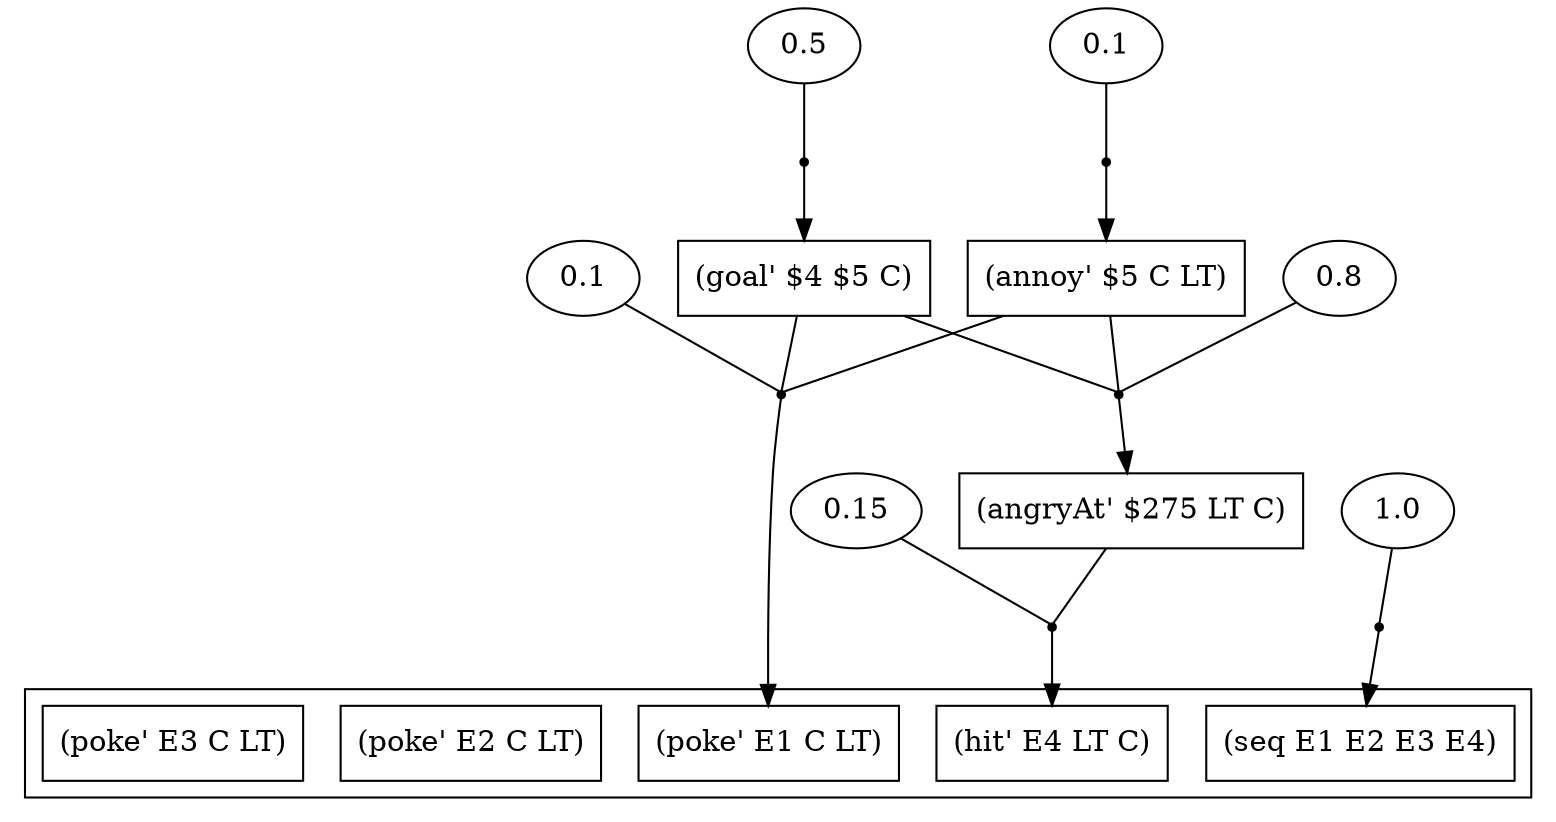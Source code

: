 digraph proof {
 graph [rankdir="TB"]
  e0 [label="0.1"];
  e1 [label="0.5"];
  e2 [label="0.1"];
  e3 [label="0.15"];
  e4 [label="0.8"];
  e5 [label="1.0"];
  i0 [shape=box label="(goal' $4 $5 C)"];
  i1 [shape=box label="(annoy' $5 C LT)"];
  i2 [shape=box label="(angryAt' $275 LT C)"];
  r0 [shape=point];
  r0 -> o0
  i0 -> r0 [arrowhead=none]
  i1 -> r0 [arrowhead=none]
  e0 -> r0 [arrowhead=none]
  r1 [shape=point];
  r1 -> i0
  e1 -> r1 [arrowhead=none]
  r2 [shape=point];
  r2 -> i1
  e2 -> r2 [arrowhead=none]
  r3 [shape=point];
  r3 -> o3
  i2 -> r3 [arrowhead=none]
  e3 -> r3 [arrowhead=none]
  r4 [shape=point];
  r4 -> i2
  i1 -> r4 [arrowhead=none]
  i0 -> r4 [arrowhead=none]
  e4 -> r4 [arrowhead=none]
  r5 [shape=point];
  r5 -> o4
  e5 -> r5 [arrowhead=none]
 subgraph cluster {  o0 [shape=box label="(poke' E1 C LT)"];
  o1 [shape=box label="(poke' E2 C LT)"];
  o2 [shape=box label="(poke' E3 C LT)"];
  o3 [shape=box label="(hit' E4 LT C)"];
  o4 [shape=box label="(seq E1 E2 E3 E4)"];
 }
}

